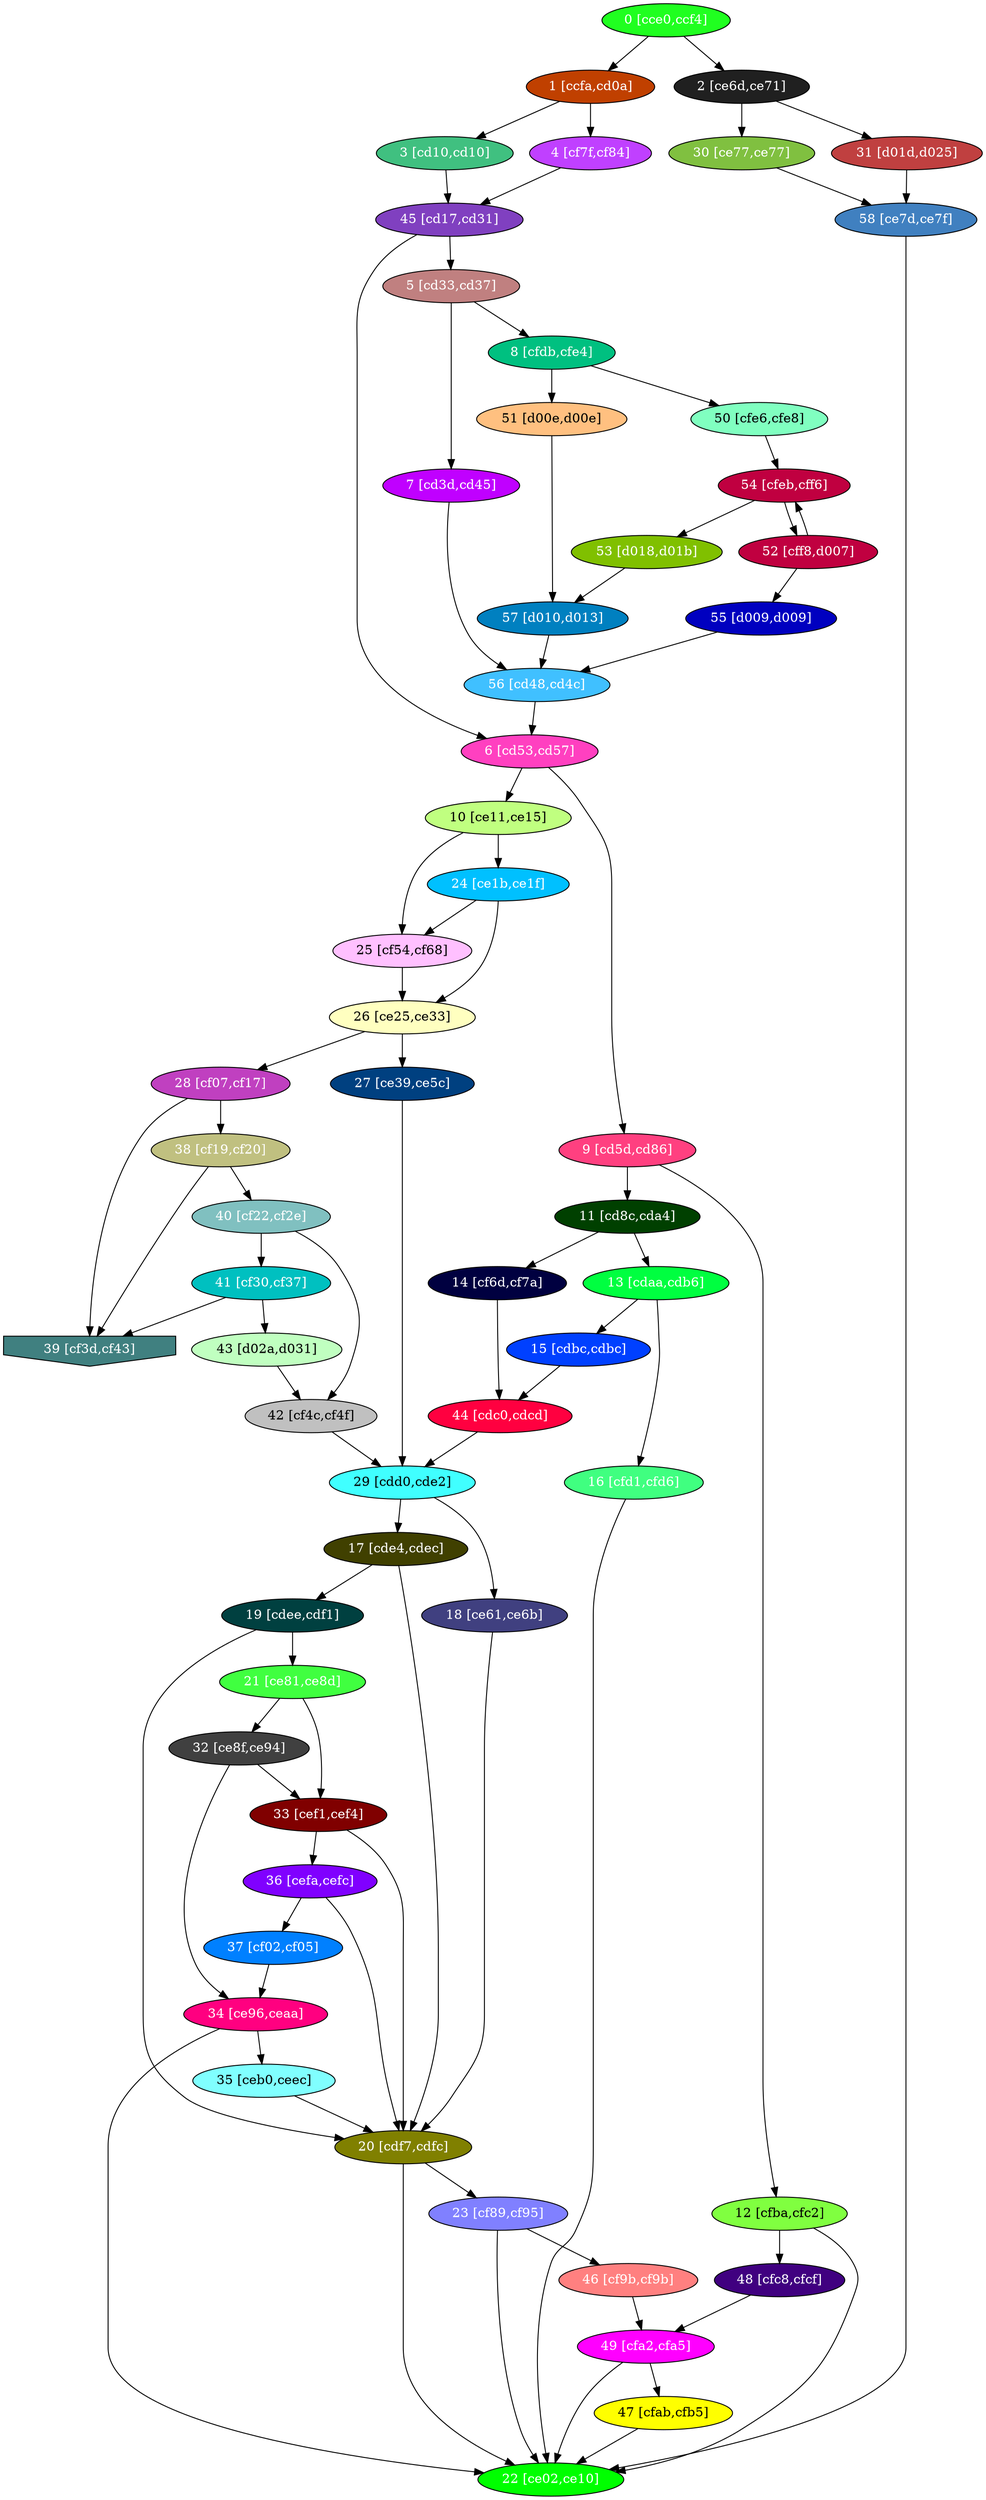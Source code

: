 diGraph libnss3{
	libnss3_0  [style=filled fillcolor="#20FF20" fontcolor="#ffffff" shape=oval label="0 [cce0,ccf4]"]
	libnss3_1  [style=filled fillcolor="#C04000" fontcolor="#ffffff" shape=oval label="1 [ccfa,cd0a]"]
	libnss3_2  [style=filled fillcolor="#202020" fontcolor="#ffffff" shape=oval label="2 [ce6d,ce71]"]
	libnss3_3  [style=filled fillcolor="#40C080" fontcolor="#ffffff" shape=oval label="3 [cd10,cd10]"]
	libnss3_4  [style=filled fillcolor="#C040FF" fontcolor="#ffffff" shape=oval label="4 [cf7f,cf84]"]
	libnss3_5  [style=filled fillcolor="#C08080" fontcolor="#ffffff" shape=oval label="5 [cd33,cd37]"]
	libnss3_6  [style=filled fillcolor="#FF40C0" fontcolor="#ffffff" shape=oval label="6 [cd53,cd57]"]
	libnss3_7  [style=filled fillcolor="#C000FF" fontcolor="#ffffff" shape=oval label="7 [cd3d,cd45]"]
	libnss3_8  [style=filled fillcolor="#00C080" fontcolor="#ffffff" shape=oval label="8 [cfdb,cfe4]"]
	libnss3_9  [style=filled fillcolor="#FF4080" fontcolor="#ffffff" shape=oval label="9 [cd5d,cd86]"]
	libnss3_a  [style=filled fillcolor="#C0FF80" fontcolor="#000000" shape=oval label="10 [ce11,ce15]"]
	libnss3_b  [style=filled fillcolor="#004000" fontcolor="#ffffff" shape=oval label="11 [cd8c,cda4]"]
	libnss3_c  [style=filled fillcolor="#80FF40" fontcolor="#000000" shape=oval label="12 [cfba,cfc2]"]
	libnss3_d  [style=filled fillcolor="#00FF40" fontcolor="#ffffff" shape=oval label="13 [cdaa,cdb6]"]
	libnss3_e  [style=filled fillcolor="#000040" fontcolor="#ffffff" shape=oval label="14 [cf6d,cf7a]"]
	libnss3_f  [style=filled fillcolor="#0040FF" fontcolor="#ffffff" shape=oval label="15 [cdbc,cdbc]"]
	libnss3_10  [style=filled fillcolor="#40FF80" fontcolor="#ffffff" shape=oval label="16 [cfd1,cfd6]"]
	libnss3_11  [style=filled fillcolor="#404000" fontcolor="#ffffff" shape=oval label="17 [cde4,cdec]"]
	libnss3_12  [style=filled fillcolor="#404080" fontcolor="#ffffff" shape=oval label="18 [ce61,ce6b]"]
	libnss3_13  [style=filled fillcolor="#004040" fontcolor="#ffffff" shape=oval label="19 [cdee,cdf1]"]
	libnss3_14  [style=filled fillcolor="#808000" fontcolor="#ffffff" shape=oval label="20 [cdf7,cdfc]"]
	libnss3_15  [style=filled fillcolor="#40FF40" fontcolor="#ffffff" shape=oval label="21 [ce81,ce8d]"]
	libnss3_16  [style=filled fillcolor="#00FF00" fontcolor="#ffffff" shape=oval label="22 [ce02,ce10]"]
	libnss3_17  [style=filled fillcolor="#8080FF" fontcolor="#ffffff" shape=oval label="23 [cf89,cf95]"]
	libnss3_18  [style=filled fillcolor="#00C0FF" fontcolor="#ffffff" shape=oval label="24 [ce1b,ce1f]"]
	libnss3_19  [style=filled fillcolor="#FFC0FF" fontcolor="#000000" shape=oval label="25 [cf54,cf68]"]
	libnss3_1a  [style=filled fillcolor="#FFFFC0" fontcolor="#000000" shape=oval label="26 [ce25,ce33]"]
	libnss3_1b  [style=filled fillcolor="#004080" fontcolor="#ffffff" shape=oval label="27 [ce39,ce5c]"]
	libnss3_1c  [style=filled fillcolor="#C040C0" fontcolor="#ffffff" shape=oval label="28 [cf07,cf17]"]
	libnss3_1d  [style=filled fillcolor="#40FFFF" fontcolor="#000000" shape=oval label="29 [cdd0,cde2]"]
	libnss3_1e  [style=filled fillcolor="#80C040" fontcolor="#ffffff" shape=oval label="30 [ce77,ce77]"]
	libnss3_1f  [style=filled fillcolor="#C04040" fontcolor="#ffffff" shape=oval label="31 [d01d,d025]"]
	libnss3_20  [style=filled fillcolor="#404040" fontcolor="#ffffff" shape=oval label="32 [ce8f,ce94]"]
	libnss3_21  [style=filled fillcolor="#800000" fontcolor="#ffffff" shape=oval label="33 [cef1,cef4]"]
	libnss3_22  [style=filled fillcolor="#FF0080" fontcolor="#ffffff" shape=oval label="34 [ce96,ceaa]"]
	libnss3_23  [style=filled fillcolor="#80FFFF" fontcolor="#000000" shape=oval label="35 [ceb0,ceec]"]
	libnss3_24  [style=filled fillcolor="#8000FF" fontcolor="#ffffff" shape=oval label="36 [cefa,cefc]"]
	libnss3_25  [style=filled fillcolor="#0080FF" fontcolor="#ffffff" shape=oval label="37 [cf02,cf05]"]
	libnss3_26  [style=filled fillcolor="#C0C080" fontcolor="#ffffff" shape=oval label="38 [cf19,cf20]"]
	libnss3_27  [style=filled fillcolor="#408080" fontcolor="#ffffff" shape=invhouse label="39 [cf3d,cf43]"]
	libnss3_28  [style=filled fillcolor="#80C0C0" fontcolor="#ffffff" shape=oval label="40 [cf22,cf2e]"]
	libnss3_29  [style=filled fillcolor="#00C0C0" fontcolor="#ffffff" shape=oval label="41 [cf30,cf37]"]
	libnss3_2a  [style=filled fillcolor="#C0C0C0" fontcolor="#000000" shape=oval label="42 [cf4c,cf4f]"]
	libnss3_2b  [style=filled fillcolor="#C0FFC0" fontcolor="#000000" shape=oval label="43 [d02a,d031]"]
	libnss3_2c  [style=filled fillcolor="#FF0040" fontcolor="#ffffff" shape=oval label="44 [cdc0,cdcd]"]
	libnss3_2d  [style=filled fillcolor="#8040C0" fontcolor="#ffffff" shape=oval label="45 [cd17,cd31]"]
	libnss3_2e  [style=filled fillcolor="#FF8080" fontcolor="#ffffff" shape=oval label="46 [cf9b,cf9b]"]
	libnss3_2f  [style=filled fillcolor="#FFFF00" fontcolor="#000000" shape=oval label="47 [cfab,cfb5]"]
	libnss3_30  [style=filled fillcolor="#400080" fontcolor="#ffffff" shape=oval label="48 [cfc8,cfcf]"]
	libnss3_31  [style=filled fillcolor="#FF00FF" fontcolor="#ffffff" shape=oval label="49 [cfa2,cfa5]"]
	libnss3_32  [style=filled fillcolor="#80FFC0" fontcolor="#000000" shape=oval label="50 [cfe6,cfe8]"]
	libnss3_33  [style=filled fillcolor="#FFC080" fontcolor="#000000" shape=oval label="51 [d00e,d00e]"]
	libnss3_34  [style=filled fillcolor="#C00040" fontcolor="#ffffff" shape=oval label="52 [cff8,d007]"]
	libnss3_35  [style=filled fillcolor="#80C000" fontcolor="#ffffff" shape=oval label="53 [d018,d01b]"]
	libnss3_36  [style=filled fillcolor="#C00040" fontcolor="#ffffff" shape=oval label="54 [cfeb,cff6]"]
	libnss3_37  [style=filled fillcolor="#0000C0" fontcolor="#ffffff" shape=oval label="55 [d009,d009]"]
	libnss3_38  [style=filled fillcolor="#40C0FF" fontcolor="#ffffff" shape=oval label="56 [cd48,cd4c]"]
	libnss3_39  [style=filled fillcolor="#0080C0" fontcolor="#ffffff" shape=oval label="57 [d010,d013]"]
	libnss3_3a  [style=filled fillcolor="#4080C0" fontcolor="#ffffff" shape=oval label="58 [ce7d,ce7f]"]

	libnss3_0 -> libnss3_1
	libnss3_0 -> libnss3_2
	libnss3_1 -> libnss3_3
	libnss3_1 -> libnss3_4
	libnss3_2 -> libnss3_1e
	libnss3_2 -> libnss3_1f
	libnss3_3 -> libnss3_2d
	libnss3_4 -> libnss3_2d
	libnss3_5 -> libnss3_7
	libnss3_5 -> libnss3_8
	libnss3_6 -> libnss3_9
	libnss3_6 -> libnss3_a
	libnss3_7 -> libnss3_38
	libnss3_8 -> libnss3_32
	libnss3_8 -> libnss3_33
	libnss3_9 -> libnss3_b
	libnss3_9 -> libnss3_c
	libnss3_a -> libnss3_18
	libnss3_a -> libnss3_19
	libnss3_b -> libnss3_d
	libnss3_b -> libnss3_e
	libnss3_c -> libnss3_16
	libnss3_c -> libnss3_30
	libnss3_d -> libnss3_f
	libnss3_d -> libnss3_10
	libnss3_e -> libnss3_2c
	libnss3_f -> libnss3_2c
	libnss3_10 -> libnss3_16
	libnss3_11 -> libnss3_13
	libnss3_11 -> libnss3_14
	libnss3_12 -> libnss3_14
	libnss3_13 -> libnss3_14
	libnss3_13 -> libnss3_15
	libnss3_14 -> libnss3_16
	libnss3_14 -> libnss3_17
	libnss3_15 -> libnss3_20
	libnss3_15 -> libnss3_21
	libnss3_17 -> libnss3_16
	libnss3_17 -> libnss3_2e
	libnss3_18 -> libnss3_19
	libnss3_18 -> libnss3_1a
	libnss3_19 -> libnss3_1a
	libnss3_1a -> libnss3_1b
	libnss3_1a -> libnss3_1c
	libnss3_1b -> libnss3_1d
	libnss3_1c -> libnss3_26
	libnss3_1c -> libnss3_27
	libnss3_1d -> libnss3_11
	libnss3_1d -> libnss3_12
	libnss3_1e -> libnss3_3a
	libnss3_1f -> libnss3_3a
	libnss3_20 -> libnss3_21
	libnss3_20 -> libnss3_22
	libnss3_21 -> libnss3_14
	libnss3_21 -> libnss3_24
	libnss3_22 -> libnss3_16
	libnss3_22 -> libnss3_23
	libnss3_23 -> libnss3_14
	libnss3_24 -> libnss3_14
	libnss3_24 -> libnss3_25
	libnss3_25 -> libnss3_22
	libnss3_26 -> libnss3_27
	libnss3_26 -> libnss3_28
	libnss3_28 -> libnss3_29
	libnss3_28 -> libnss3_2a
	libnss3_29 -> libnss3_27
	libnss3_29 -> libnss3_2b
	libnss3_2a -> libnss3_1d
	libnss3_2b -> libnss3_2a
	libnss3_2c -> libnss3_1d
	libnss3_2d -> libnss3_5
	libnss3_2d -> libnss3_6
	libnss3_2e -> libnss3_31
	libnss3_2f -> libnss3_16
	libnss3_30 -> libnss3_31
	libnss3_31 -> libnss3_16
	libnss3_31 -> libnss3_2f
	libnss3_32 -> libnss3_36
	libnss3_33 -> libnss3_39
	libnss3_34 -> libnss3_36
	libnss3_34 -> libnss3_37
	libnss3_35 -> libnss3_39
	libnss3_36 -> libnss3_34
	libnss3_36 -> libnss3_35
	libnss3_37 -> libnss3_38
	libnss3_38 -> libnss3_6
	libnss3_39 -> libnss3_38
	libnss3_3a -> libnss3_16
}